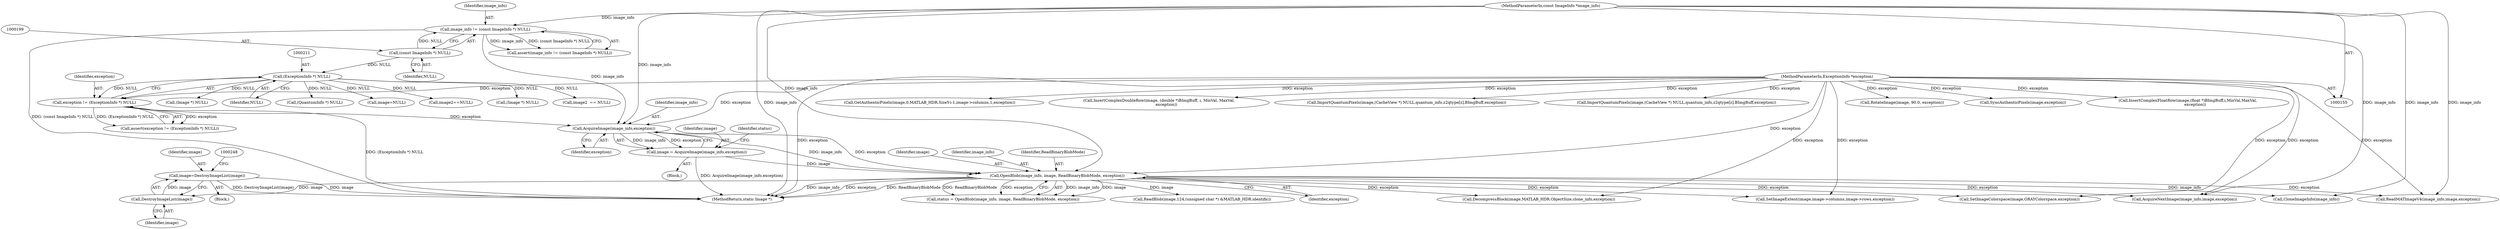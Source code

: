 digraph "0_ImageMagick_51b0ae01709adc1e4a9245e158ef17b85a110960@pointer" {
"1000242" [label="(Call,image=DestroyImageList(image))"];
"1000244" [label="(Call,DestroyImageList(image))"];
"1000232" [label="(Call,OpenBlob(image_info, image, ReadBinaryBlobMode, exception))"];
"1000227" [label="(Call,AcquireImage(image_info,exception))"];
"1000196" [label="(Call,image_info != (const ImageInfo *) NULL)"];
"1000156" [label="(MethodParameterIn,const ImageInfo *image_info)"];
"1000198" [label="(Call,(const ImageInfo *) NULL)"];
"1000208" [label="(Call,exception != (ExceptionInfo *) NULL)"];
"1000157" [label="(MethodParameterIn,ExceptionInfo *exception)"];
"1000210" [label="(Call,(ExceptionInfo *) NULL)"];
"1000225" [label="(Call,image = AcquireImage(image_info,exception))"];
"1000209" [label="(Identifier,exception)"];
"1000227" [label="(Call,AcquireImage(image_info,exception))"];
"1000241" [label="(Block,)"];
"1000226" [label="(Identifier,image)"];
"1000156" [label="(MethodParameterIn,const ImageInfo *image_info)"];
"1001166" [label="(Call,GetAuthenticPixels(image,0,MATLAB_HDR.SizeY-i-1,image->columns,1,exception))"];
"1001432" [label="(Call,InsertComplexDoubleRow(image, (double *)BImgBuff, i, MinVal, MaxVal,\n            exception))"];
"1001258" [label="(Call,ImportQuantumPixels(image,(CacheView *) NULL,quantum_info,z2qtype[z],BImgBuff,exception))"];
"1001605" [label="(Call,AcquireNextImage(image_info,image,exception))"];
"1000200" [label="(Identifier,NULL)"];
"1000252" [label="(Call,CloneImageInfo(image_info))"];
"1000210" [label="(Call,(ExceptionInfo *) NULL)"];
"1000195" [label="(Call,assert(image_info != (const ImageInfo *) NULL))"];
"1001294" [label="(Call,ImportQuantumPixels(image,(CacheView *) NULL,quantum_info,z2qtype[z],BImgBuff,exception))"];
"1000458" [label="(Call,DecompressBlock(image,MATLAB_HDR.ObjectSize,clone_info,exception))"];
"1000286" [label="(Call,image2  == NULL)"];
"1000247" [label="(Call,(Image *) NULL)"];
"1000212" [label="(Identifier,NULL)"];
"1000230" [label="(Call,status = OpenBlob(image_info, image, ReadBinaryBlobMode, exception))"];
"1000198" [label="(Call,(const ImageInfo *) NULL)"];
"1000256" [label="(Call,ReadBlob(image,124,(unsigned char *) &MATLAB_HDR.identific))"];
"1001062" [label="(Call,SetImageExtent(image,image->columns,image->rows,exception))"];
"1000234" [label="(Identifier,image)"];
"1000981" [label="(Call,(QuantumInfo *) NULL)"];
"1000157" [label="(MethodParameterIn,ExceptionInfo *exception)"];
"1000197" [label="(Identifier,image_info)"];
"1000281" [label="(Call,ReadMATImageV4(image_info,image,exception))"];
"1000229" [label="(Identifier,exception)"];
"1000236" [label="(Identifier,exception)"];
"1000244" [label="(Call,DestroyImageList(image))"];
"1001711" [label="(Call,image=NULL)"];
"1000466" [label="(Call,image2==NULL)"];
"1001717" [label="(Call,(Image *) NULL)"];
"1000233" [label="(Identifier,image_info)"];
"1000235" [label="(Identifier,ReadBinaryBlobMode)"];
"1000231" [label="(Identifier,status)"];
"1001823" [label="(MethodReturn,static Image *)"];
"1000245" [label="(Identifier,image)"];
"1000242" [label="(Call,image=DestroyImageList(image))"];
"1000158" [label="(Block,)"];
"1000196" [label="(Call,image_info != (const ImageInfo *) NULL)"];
"1000228" [label="(Identifier,image_info)"];
"1000243" [label="(Identifier,image)"];
"1000232" [label="(Call,OpenBlob(image_info, image, ReadBinaryBlobMode, exception))"];
"1001513" [label="(Call,RotateImage(image, 90.0, exception))"];
"1000225" [label="(Call,image = AcquireImage(image_info,exception))"];
"1000208" [label="(Call,exception != (ExceptionInfo *) NULL)"];
"1001335" [label="(Call,SyncAuthenticPixels(image,exception))"];
"1001465" [label="(Call,InsertComplexFloatRow(image,(float *)BImgBuff,i,MinVal,MaxVal,\n            exception))"];
"1001032" [label="(Call,SetImageColorspace(image,GRAYColorspace,exception))"];
"1000207" [label="(Call,assert(exception != (ExceptionInfo *) NULL))"];
"1000242" -> "1000241"  [label="AST: "];
"1000242" -> "1000244"  [label="CFG: "];
"1000243" -> "1000242"  [label="AST: "];
"1000244" -> "1000242"  [label="AST: "];
"1000248" -> "1000242"  [label="CFG: "];
"1000242" -> "1001823"  [label="DDG: DestroyImageList(image)"];
"1000242" -> "1001823"  [label="DDG: image"];
"1000244" -> "1000242"  [label="DDG: image"];
"1000244" -> "1000245"  [label="CFG: "];
"1000245" -> "1000244"  [label="AST: "];
"1000232" -> "1000244"  [label="DDG: image"];
"1000232" -> "1000230"  [label="AST: "];
"1000232" -> "1000236"  [label="CFG: "];
"1000233" -> "1000232"  [label="AST: "];
"1000234" -> "1000232"  [label="AST: "];
"1000235" -> "1000232"  [label="AST: "];
"1000236" -> "1000232"  [label="AST: "];
"1000230" -> "1000232"  [label="CFG: "];
"1000232" -> "1001823"  [label="DDG: image_info"];
"1000232" -> "1001823"  [label="DDG: exception"];
"1000232" -> "1001823"  [label="DDG: ReadBinaryBlobMode"];
"1000232" -> "1000230"  [label="DDG: image_info"];
"1000232" -> "1000230"  [label="DDG: image"];
"1000232" -> "1000230"  [label="DDG: ReadBinaryBlobMode"];
"1000232" -> "1000230"  [label="DDG: exception"];
"1000227" -> "1000232"  [label="DDG: image_info"];
"1000227" -> "1000232"  [label="DDG: exception"];
"1000156" -> "1000232"  [label="DDG: image_info"];
"1000225" -> "1000232"  [label="DDG: image"];
"1000157" -> "1000232"  [label="DDG: exception"];
"1000232" -> "1000252"  [label="DDG: image_info"];
"1000232" -> "1000256"  [label="DDG: image"];
"1000232" -> "1000281"  [label="DDG: exception"];
"1000232" -> "1000458"  [label="DDG: exception"];
"1000232" -> "1001032"  [label="DDG: exception"];
"1000232" -> "1001062"  [label="DDG: exception"];
"1000232" -> "1001605"  [label="DDG: exception"];
"1000227" -> "1000225"  [label="AST: "];
"1000227" -> "1000229"  [label="CFG: "];
"1000228" -> "1000227"  [label="AST: "];
"1000229" -> "1000227"  [label="AST: "];
"1000225" -> "1000227"  [label="CFG: "];
"1000227" -> "1000225"  [label="DDG: image_info"];
"1000227" -> "1000225"  [label="DDG: exception"];
"1000196" -> "1000227"  [label="DDG: image_info"];
"1000156" -> "1000227"  [label="DDG: image_info"];
"1000208" -> "1000227"  [label="DDG: exception"];
"1000157" -> "1000227"  [label="DDG: exception"];
"1000196" -> "1000195"  [label="AST: "];
"1000196" -> "1000198"  [label="CFG: "];
"1000197" -> "1000196"  [label="AST: "];
"1000198" -> "1000196"  [label="AST: "];
"1000195" -> "1000196"  [label="CFG: "];
"1000196" -> "1001823"  [label="DDG: (const ImageInfo *) NULL"];
"1000196" -> "1000195"  [label="DDG: image_info"];
"1000196" -> "1000195"  [label="DDG: (const ImageInfo *) NULL"];
"1000156" -> "1000196"  [label="DDG: image_info"];
"1000198" -> "1000196"  [label="DDG: NULL"];
"1000156" -> "1000155"  [label="AST: "];
"1000156" -> "1001823"  [label="DDG: image_info"];
"1000156" -> "1000252"  [label="DDG: image_info"];
"1000156" -> "1000281"  [label="DDG: image_info"];
"1000156" -> "1001605"  [label="DDG: image_info"];
"1000198" -> "1000200"  [label="CFG: "];
"1000199" -> "1000198"  [label="AST: "];
"1000200" -> "1000198"  [label="AST: "];
"1000198" -> "1000210"  [label="DDG: NULL"];
"1000208" -> "1000207"  [label="AST: "];
"1000208" -> "1000210"  [label="CFG: "];
"1000209" -> "1000208"  [label="AST: "];
"1000210" -> "1000208"  [label="AST: "];
"1000207" -> "1000208"  [label="CFG: "];
"1000208" -> "1001823"  [label="DDG: (ExceptionInfo *) NULL"];
"1000208" -> "1000207"  [label="DDG: exception"];
"1000208" -> "1000207"  [label="DDG: (ExceptionInfo *) NULL"];
"1000157" -> "1000208"  [label="DDG: exception"];
"1000210" -> "1000208"  [label="DDG: NULL"];
"1000157" -> "1000155"  [label="AST: "];
"1000157" -> "1001823"  [label="DDG: exception"];
"1000157" -> "1000281"  [label="DDG: exception"];
"1000157" -> "1000458"  [label="DDG: exception"];
"1000157" -> "1001032"  [label="DDG: exception"];
"1000157" -> "1001062"  [label="DDG: exception"];
"1000157" -> "1001166"  [label="DDG: exception"];
"1000157" -> "1001258"  [label="DDG: exception"];
"1000157" -> "1001294"  [label="DDG: exception"];
"1000157" -> "1001335"  [label="DDG: exception"];
"1000157" -> "1001432"  [label="DDG: exception"];
"1000157" -> "1001465"  [label="DDG: exception"];
"1000157" -> "1001513"  [label="DDG: exception"];
"1000157" -> "1001605"  [label="DDG: exception"];
"1000210" -> "1000212"  [label="CFG: "];
"1000211" -> "1000210"  [label="AST: "];
"1000212" -> "1000210"  [label="AST: "];
"1000210" -> "1000247"  [label="DDG: NULL"];
"1000210" -> "1000286"  [label="DDG: NULL"];
"1000210" -> "1000466"  [label="DDG: NULL"];
"1000210" -> "1000981"  [label="DDG: NULL"];
"1000210" -> "1001711"  [label="DDG: NULL"];
"1000210" -> "1001717"  [label="DDG: NULL"];
"1000225" -> "1000158"  [label="AST: "];
"1000226" -> "1000225"  [label="AST: "];
"1000231" -> "1000225"  [label="CFG: "];
"1000225" -> "1001823"  [label="DDG: AcquireImage(image_info,exception)"];
}
